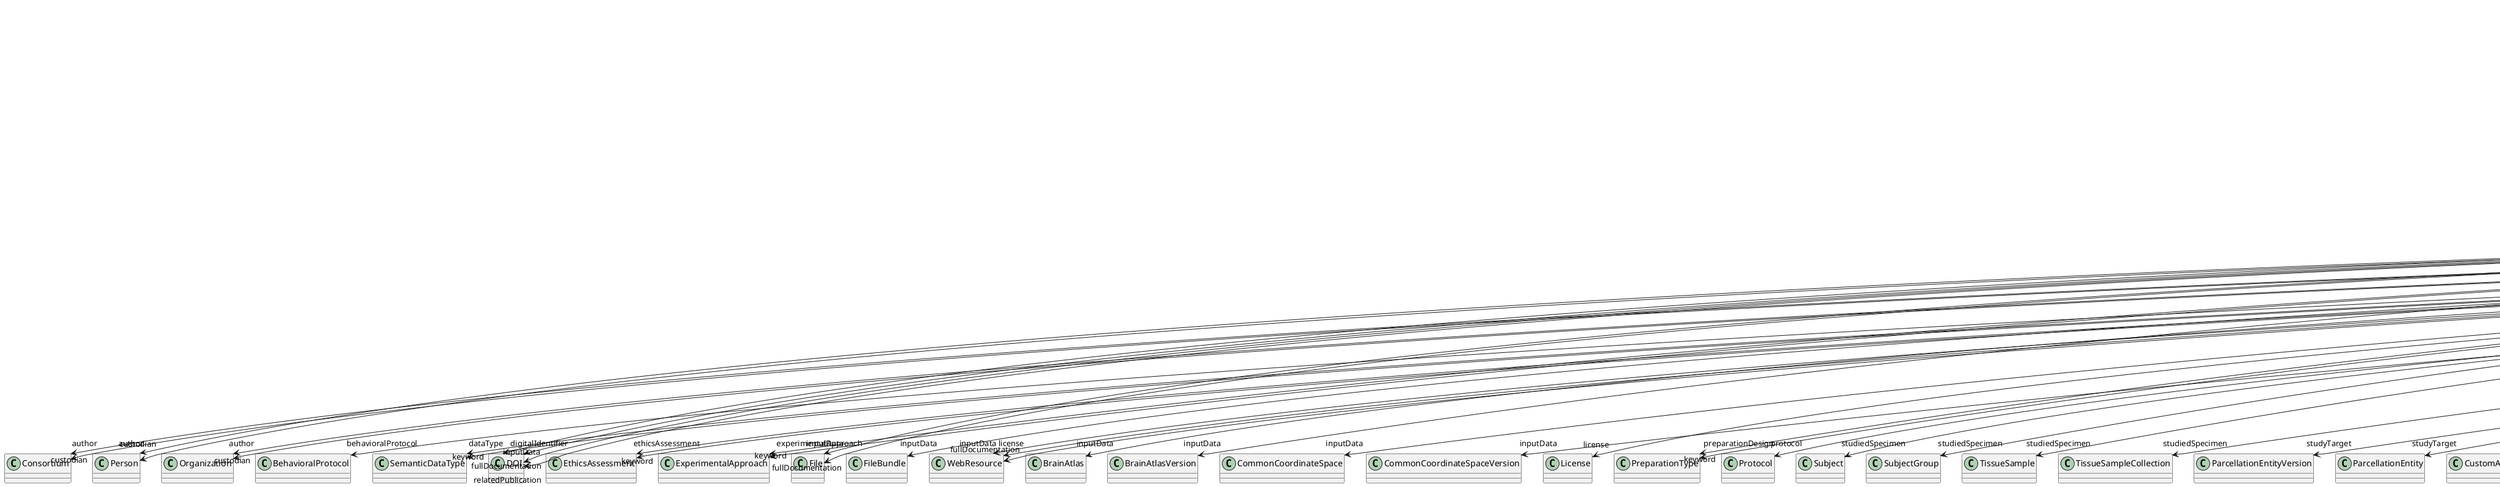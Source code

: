 @startuml
class DatasetVersion {
+author
+behavioralProtocol
+dataType
+digitalIdentifier
+ethicsAssessment
+experimentalApproach
+inputData
+isAlternativeVersionOf
+isNewVersionOf
+license
+preparationDesign
+protocol
+studiedSpecimen
+studyTarget
+technique
+accessibility
+copyright
+custodian
+description
+fullDocumentation
+fullName
+funding
+homepage
+howToCite
+keyword
+otherContribution
+relatedPublication
+releaseDate
+repository
+shortName
+supportChannel
+versionIdentifier
+versionInnovation

}
DatasetVersion -d-> "author" Consortium
DatasetVersion -d-> "author" Person
DatasetVersion -d-> "author" Organization
DatasetVersion -d-> "behavioralProtocol" BehavioralProtocol
DatasetVersion -d-> "dataType" SemanticDataType
DatasetVersion -d-> "digitalIdentifier" DOI
DatasetVersion -d-> "ethicsAssessment" EthicsAssessment
DatasetVersion -d-> "experimentalApproach" ExperimentalApproach
DatasetVersion -d-> "inputData" DOI
DatasetVersion -d-> "inputData" File
DatasetVersion -d-> "inputData" FileBundle
DatasetVersion -d-> "inputData" WebResource
DatasetVersion -d-> "inputData" BrainAtlas
DatasetVersion -d-> "inputData" BrainAtlasVersion
DatasetVersion -d-> "inputData" CommonCoordinateSpace
DatasetVersion -d-> "inputData" CommonCoordinateSpaceVersion
DatasetVersion -d-> "isAlternativeVersionOf" DatasetVersion
DatasetVersion -d-> "isNewVersionOf" DatasetVersion
DatasetVersion -d-> "license" License
DatasetVersion -d-> "license" WebResource
DatasetVersion -d-> "preparationDesign" PreparationType
DatasetVersion -d-> "protocol" Protocol
DatasetVersion -d-> "studiedSpecimen" Subject
DatasetVersion -d-> "studiedSpecimen" SubjectGroup
DatasetVersion -d-> "studiedSpecimen" TissueSample
DatasetVersion -d-> "studiedSpecimen" TissueSampleCollection
DatasetVersion -d-> "studyTarget" ParcellationEntityVersion
DatasetVersion -d-> "studyTarget" ParcellationEntity
DatasetVersion -d-> "studyTarget" CustomAnatomicalEntity
DatasetVersion -d-> "studyTarget" MolecularEntity
DatasetVersion -d-> "studyTarget" BiologicalSex
DatasetVersion -d-> "studyTarget" TermSuggestion
DatasetVersion -d-> "studyTarget" OpticalStimulusType
DatasetVersion -d-> "studyTarget" GustatoryStimulusType
DatasetVersion -d-> "studyTarget" OrganismSubstance
DatasetVersion -d-> "studyTarget" Disease
DatasetVersion -d-> "studyTarget" TactileStimulusType
DatasetVersion -d-> "studyTarget" GeneticStrainType
DatasetVersion -d-> "studyTarget" VisualStimulusType
DatasetVersion -d-> "studyTarget" SubcellularEntity
DatasetVersion -d-> "studyTarget" DiseaseModel
DatasetVersion -d-> "studyTarget" ElectricalStimulusType
DatasetVersion -d-> "studyTarget" Handedness
DatasetVersion -d-> "studyTarget" AuditoryStimulusType
DatasetVersion -d-> "studyTarget" UBERONParcellation
DatasetVersion -d-> "studyTarget" OlfactoryStimulusType
DatasetVersion -d-> "studyTarget" CellType
DatasetVersion -d-> "studyTarget" BreedingType
DatasetVersion -d-> "studyTarget" BiologicalOrder
DatasetVersion -d-> "studyTarget" Species
DatasetVersion -d-> "studyTarget" OrganismSystem
DatasetVersion -d-> "studyTarget" Organ
DatasetVersion -d-> "studyTarget" CellCultureType
DatasetVersion -d-> "technique" Technique
DatasetVersion -d-> "technique" StimulationApproach
DatasetVersion -d-> "technique" AnalysisTechnique
DatasetVersion -d-> "technique" StimulationTechnique
DatasetVersion -d-> "accessibility" ProductAccessibility
DatasetVersion -d-> "copyright" Copyright
DatasetVersion -d-> "custodian" Consortium
DatasetVersion -d-> "custodian" Person
DatasetVersion -d-> "custodian" Organization
DatasetVersion -d-> "fullDocumentation" DOI
DatasetVersion -d-> "fullDocumentation" File
DatasetVersion -d-> "fullDocumentation" WebResource
DatasetVersion -d-> "funding" Funding
DatasetVersion -d-> "keyword" Laterality
DatasetVersion -d-> "keyword" UnitOfMeasurement
DatasetVersion -d-> "keyword" MolecularEntity
DatasetVersion -d-> "keyword" ModelAbstractionLevel
DatasetVersion -d-> "keyword" AnnotationType
DatasetVersion -d-> "keyword" EthicsAssessment
DatasetVersion -d-> "keyword" BiologicalSex
DatasetVersion -d-> "keyword" FileUsageRole
DatasetVersion -d-> "keyword" TermSuggestion
DatasetVersion -d-> "keyword" OpticalStimulusType
DatasetVersion -d-> "keyword" GustatoryStimulusType
DatasetVersion -d-> "keyword" Technique
DatasetVersion -d-> "keyword" OrganismSubstance
DatasetVersion -d-> "keyword" StimulationApproach
DatasetVersion -d-> "keyword" Disease
DatasetVersion -d-> "keyword" SetupType
DatasetVersion -d-> "keyword" TissueSampleType
DatasetVersion -d-> "keyword" AgeCategory
DatasetVersion -d-> "keyword" AnatomicalAxesOrientation
DatasetVersion -d-> "keyword" TactileStimulusType
DatasetVersion -d-> "keyword" GeneticStrainType
DatasetVersion -d-> "keyword" TissueSampleAttribute
DatasetVersion -d-> "keyword" Terminology
DatasetVersion -d-> "keyword" VisualStimulusType
DatasetVersion -d-> "keyword" SemanticDataType
DatasetVersion -d-> "keyword" SubcellularEntity
DatasetVersion -d-> "keyword" CranialWindowReinforcementType
DatasetVersion -d-> "keyword" FileBundleGrouping
DatasetVersion -d-> "keyword" DiseaseModel
DatasetVersion -d-> "keyword" ElectricalStimulusType
DatasetVersion -d-> "keyword" OperatingSystem
DatasetVersion -d-> "keyword" SoftwareFeature
DatasetVersion -d-> "keyword" Handedness
DatasetVersion -d-> "keyword" ActionStatusType
DatasetVersion -d-> "keyword" AnalysisTechnique
DatasetVersion -d-> "keyword" DataType
DatasetVersion -d-> "keyword" EducationalLevel
DatasetVersion -d-> "keyword" ModelScope
DatasetVersion -d-> "keyword" AuditoryStimulusType
DatasetVersion -d-> "keyword" DifferenceMeasure
DatasetVersion -d-> "keyword" MeasuredQuantity
DatasetVersion -d-> "keyword" LearningResourceType
DatasetVersion -d-> "keyword" UBERONParcellation
DatasetVersion -d-> "keyword" DeviceType
DatasetVersion -d-> "keyword" AnnotationCriteriaType
DatasetVersion -d-> "keyword" ContributionType
DatasetVersion -d-> "keyword" ProgrammingLanguage
DatasetVersion -d-> "keyword" FileRepositoryType
DatasetVersion -d-> "keyword" AnatomicalPlane
DatasetVersion -d-> "keyword" OlfactoryStimulusType
DatasetVersion -d-> "keyword" TypeOfUncertainty
DatasetVersion -d-> "keyword" CellType
DatasetVersion -d-> "keyword" Language
DatasetVersion -d-> "keyword" SoftwareApplicationCategory
DatasetVersion -d-> "keyword" CriteriaQualityType
DatasetVersion -d-> "keyword" PatchClampVariation
DatasetVersion -d-> "keyword" ProductAccessibility
DatasetVersion -d-> "keyword" MetaDataModelType
DatasetVersion -d-> "keyword" StimulationTechnique
DatasetVersion -d-> "keyword" ChemicalMixtureType
DatasetVersion -d-> "keyword" OperatingDevice
DatasetVersion -d-> "keyword" AtlasType
DatasetVersion -d-> "keyword" BreedingType
DatasetVersion -d-> "keyword" BiologicalOrder
DatasetVersion -d-> "keyword" AnatomicalIdentificationType
DatasetVersion -d-> "keyword" CranialWindowConstructionType
DatasetVersion -d-> "keyword" SubjectAttribute
DatasetVersion -d-> "keyword" Species
DatasetVersion -d-> "keyword" PreparationType
DatasetVersion -d-> "keyword" Service
DatasetVersion -d-> "keyword" QualitativeOverlap
DatasetVersion -d-> "keyword" OrganismSystem
DatasetVersion -d-> "keyword" Colormap
DatasetVersion -d-> "keyword" Organ
DatasetVersion -d-> "keyword" ExperimentalApproach
DatasetVersion -d-> "keyword" CellCultureType
DatasetVersion -d-> "otherContribution" Contribution
DatasetVersion -d-> "relatedPublication" ScholarlyArticle
DatasetVersion -d-> "relatedPublication" Chapter
DatasetVersion -d-> "relatedPublication" Book
DatasetVersion -d-> "relatedPublication" HANDLE
DatasetVersion -d-> "relatedPublication" ISBN
DatasetVersion -d-> "relatedPublication" ISSN
DatasetVersion -d-> "relatedPublication" DOI
DatasetVersion -d-> "repository" FileRepository

@enduml